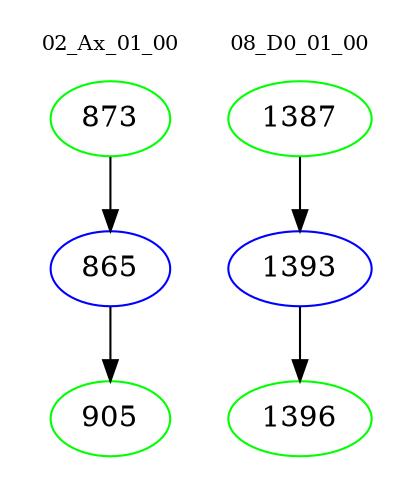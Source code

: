 digraph{
subgraph cluster_0 {
color = white
label = "02_Ax_01_00";
fontsize=10;
T0_873 [label="873", color="green"]
T0_873 -> T0_865 [color="black"]
T0_865 [label="865", color="blue"]
T0_865 -> T0_905 [color="black"]
T0_905 [label="905", color="green"]
}
subgraph cluster_1 {
color = white
label = "08_D0_01_00";
fontsize=10;
T1_1387 [label="1387", color="green"]
T1_1387 -> T1_1393 [color="black"]
T1_1393 [label="1393", color="blue"]
T1_1393 -> T1_1396 [color="black"]
T1_1396 [label="1396", color="green"]
}
}
